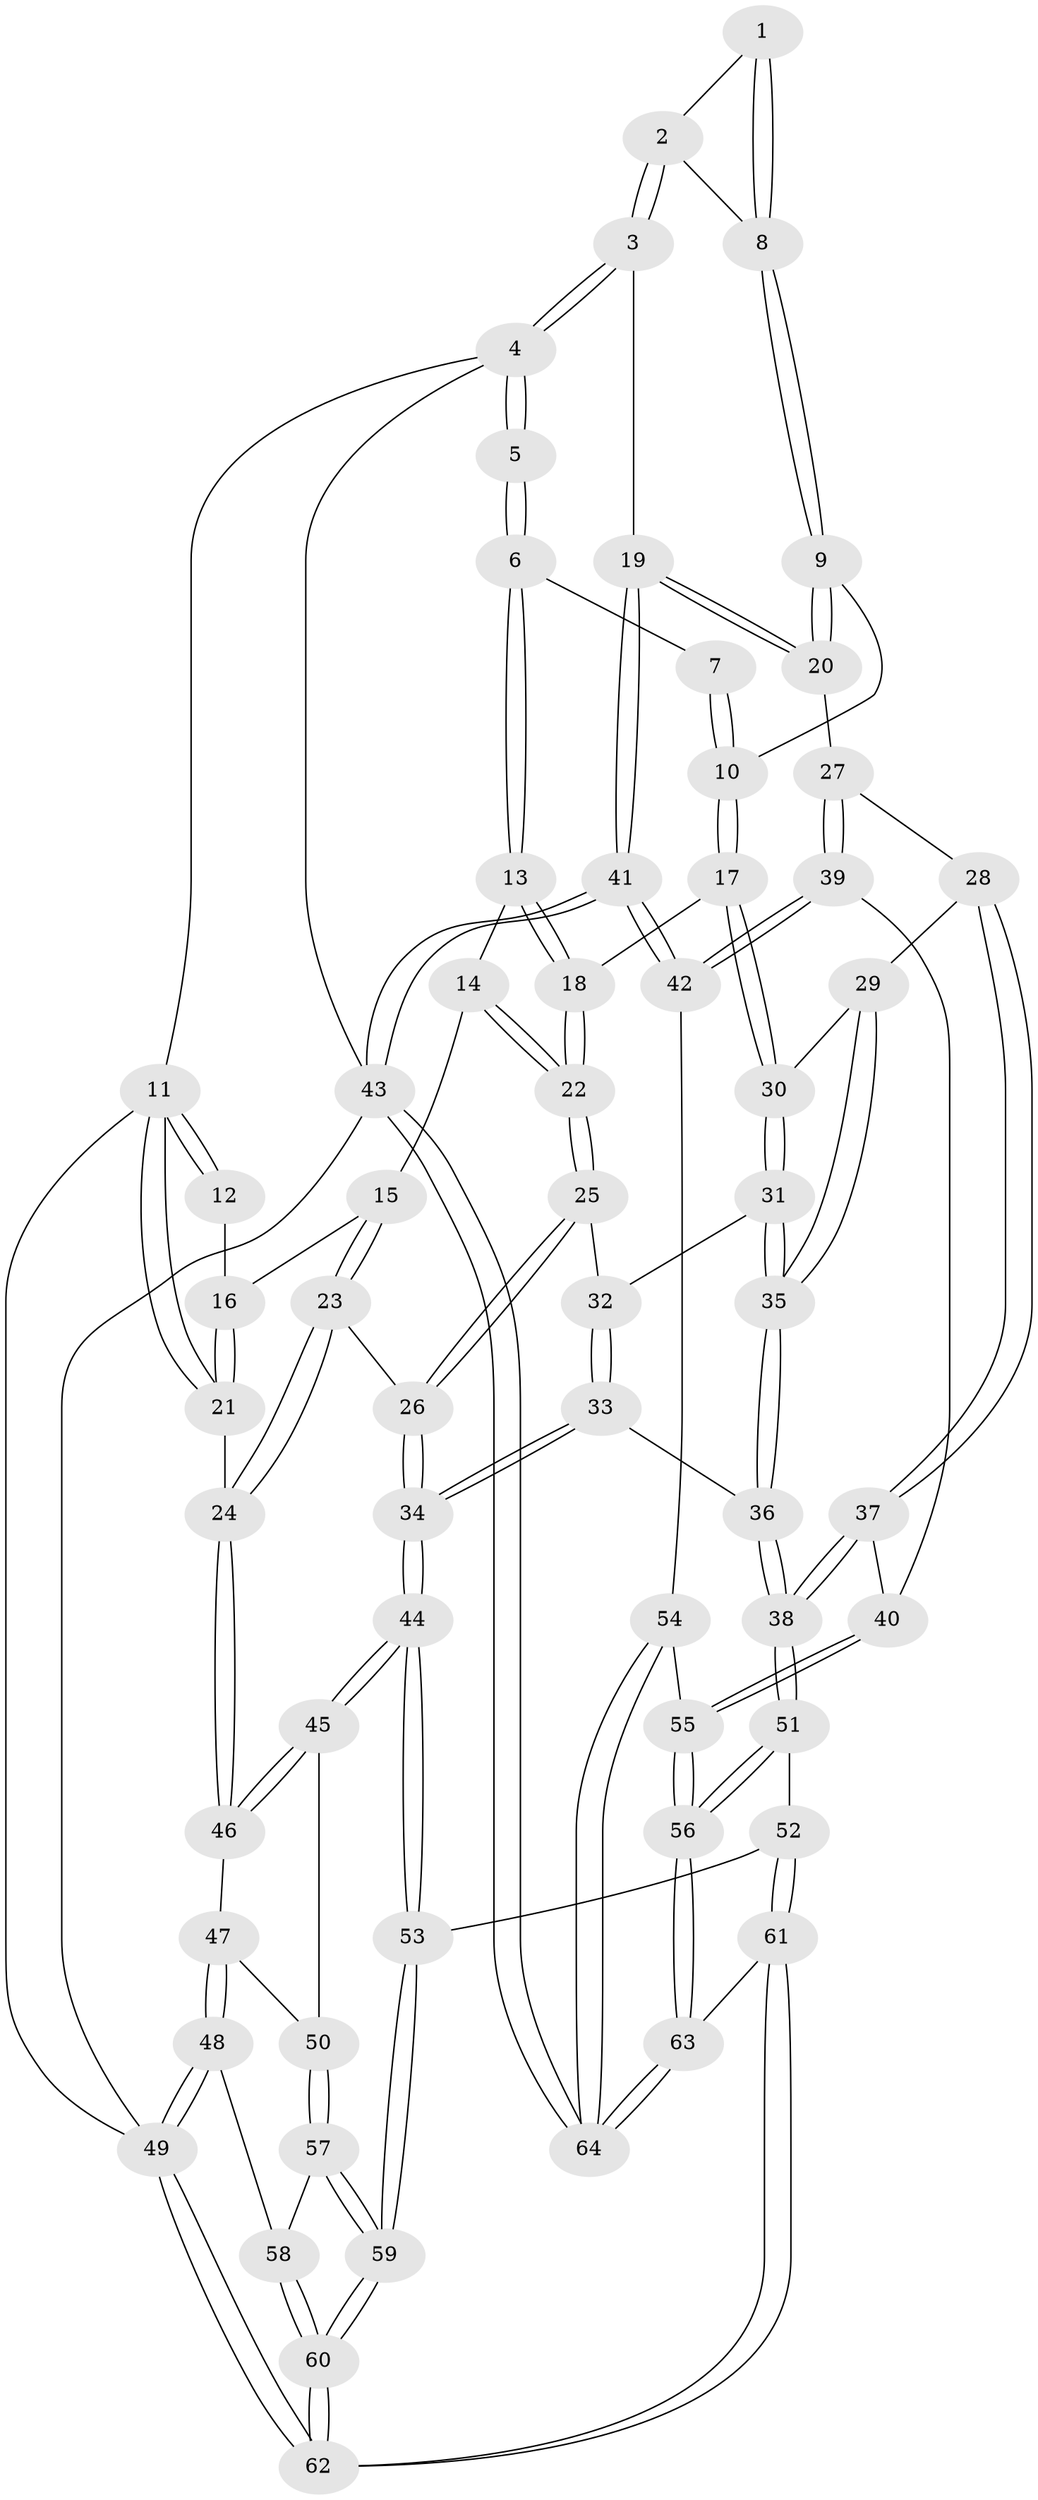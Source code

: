 // Generated by graph-tools (version 1.1) at 2025/01/03/09/25 05:01:19]
// undirected, 64 vertices, 157 edges
graph export_dot {
graph [start="1"]
  node [color=gray90,style=filled];
  1 [pos="+0.7228985254821981+0.06146621979497416"];
  2 [pos="+0.882491416344177+0.0976275357362314"];
  3 [pos="+1+0.10183402312723741"];
  4 [pos="+1+0"];
  5 [pos="+0.532024031681879+0"];
  6 [pos="+0.540008280848321+0"];
  7 [pos="+0.694270935700839+0.049287501257790564"];
  8 [pos="+0.7908741974543192+0.17912215535885048"];
  9 [pos="+0.784522064033723+0.21390234454280024"];
  10 [pos="+0.715480103976454+0.21611781371886904"];
  11 [pos="+0+0"];
  12 [pos="+0.29652725103968536+0"];
  13 [pos="+0.537951539906024+0"];
  14 [pos="+0.3503173625308507+0.18536390789507348"];
  15 [pos="+0.2346022822771338+0.11393777396625682"];
  16 [pos="+0.23014649528747833+0.04331967216956365"];
  17 [pos="+0.6742785530712285+0.268334391744929"];
  18 [pos="+0.5178223785551314+0.18110612371940984"];
  19 [pos="+1+0.2131325003735357"];
  20 [pos="+0.9525166254301757+0.3331590485997671"];
  21 [pos="+0+0.25703979784057923"];
  22 [pos="+0.45122611244364585+0.28000359686684545"];
  23 [pos="+0.1742574829069084+0.381996444660436"];
  24 [pos="+0+0.40631034374442543"];
  25 [pos="+0.44411735680707676+0.30162058613459813"];
  26 [pos="+0.21302794172063555+0.39969411666918236"];
  27 [pos="+0.9076934137486653+0.3707086960516717"];
  28 [pos="+0.8629887629603327+0.3812867374351931"];
  29 [pos="+0.7905668915901757+0.36894642714844234"];
  30 [pos="+0.6816108949231753+0.300074776340425"];
  31 [pos="+0.5746461018154472+0.41089111590665195"];
  32 [pos="+0.4980768390460774+0.36371340995082696"];
  33 [pos="+0.3826259146768795+0.6215073340538658"];
  34 [pos="+0.3454046425127092+0.6312116975193177"];
  35 [pos="+0.6088040710380968+0.4913204738349976"];
  36 [pos="+0.6152439328798696+0.6056849744627855"];
  37 [pos="+0.6805310297048958+0.6309147956475298"];
  38 [pos="+0.6490320592430951+0.6317980988469325"];
  39 [pos="+0.9089498029307076+0.6382845584341958"];
  40 [pos="+0.7782351367582061+0.663324996203248"];
  41 [pos="+1+0.7830780413470528"];
  42 [pos="+1+0.7739663118204001"];
  43 [pos="+1+1"];
  44 [pos="+0.3348412499220507+0.6567757413197567"];
  45 [pos="+0.2277872989951524+0.7050140291060651"];
  46 [pos="+0+0.4124902091569734"];
  47 [pos="+0+0.4567439226992931"];
  48 [pos="+0+0.7449652191626173"];
  49 [pos="+0+1"];
  50 [pos="+0.18869891113026402+0.7316393651839793"];
  51 [pos="+0.6084825094349052+0.8450701871456889"];
  52 [pos="+0.4078534568893263+0.8271014481798661"];
  53 [pos="+0.3793258142614471+0.8023468254480257"];
  54 [pos="+0.8576787371263741+0.8721330009735168"];
  55 [pos="+0.8268798989452882+0.8717703205382565"];
  56 [pos="+0.6739943794091346+0.9830634736886839"];
  57 [pos="+0.12930622033114914+0.7915688940055529"];
  58 [pos="+0.1113607078057789+0.8032013898669146"];
  59 [pos="+0.29201556427660796+0.8882705824786196"];
  60 [pos="+0.18709435782276745+1"];
  61 [pos="+0.44877022321177296+1"];
  62 [pos="+0.17984338698114058+1"];
  63 [pos="+0.6424481779381966+1"];
  64 [pos="+1+1"];
  1 -- 2;
  1 -- 8;
  1 -- 8;
  2 -- 3;
  2 -- 3;
  2 -- 8;
  3 -- 4;
  3 -- 4;
  3 -- 19;
  4 -- 5;
  4 -- 5;
  4 -- 11;
  4 -- 43;
  5 -- 6;
  5 -- 6;
  6 -- 7;
  6 -- 13;
  6 -- 13;
  7 -- 10;
  7 -- 10;
  8 -- 9;
  8 -- 9;
  9 -- 10;
  9 -- 20;
  9 -- 20;
  10 -- 17;
  10 -- 17;
  11 -- 12;
  11 -- 12;
  11 -- 21;
  11 -- 21;
  11 -- 49;
  12 -- 16;
  13 -- 14;
  13 -- 18;
  13 -- 18;
  14 -- 15;
  14 -- 22;
  14 -- 22;
  15 -- 16;
  15 -- 23;
  15 -- 23;
  16 -- 21;
  16 -- 21;
  17 -- 18;
  17 -- 30;
  17 -- 30;
  18 -- 22;
  18 -- 22;
  19 -- 20;
  19 -- 20;
  19 -- 41;
  19 -- 41;
  20 -- 27;
  21 -- 24;
  22 -- 25;
  22 -- 25;
  23 -- 24;
  23 -- 24;
  23 -- 26;
  24 -- 46;
  24 -- 46;
  25 -- 26;
  25 -- 26;
  25 -- 32;
  26 -- 34;
  26 -- 34;
  27 -- 28;
  27 -- 39;
  27 -- 39;
  28 -- 29;
  28 -- 37;
  28 -- 37;
  29 -- 30;
  29 -- 35;
  29 -- 35;
  30 -- 31;
  30 -- 31;
  31 -- 32;
  31 -- 35;
  31 -- 35;
  32 -- 33;
  32 -- 33;
  33 -- 34;
  33 -- 34;
  33 -- 36;
  34 -- 44;
  34 -- 44;
  35 -- 36;
  35 -- 36;
  36 -- 38;
  36 -- 38;
  37 -- 38;
  37 -- 38;
  37 -- 40;
  38 -- 51;
  38 -- 51;
  39 -- 40;
  39 -- 42;
  39 -- 42;
  40 -- 55;
  40 -- 55;
  41 -- 42;
  41 -- 42;
  41 -- 43;
  41 -- 43;
  42 -- 54;
  43 -- 64;
  43 -- 64;
  43 -- 49;
  44 -- 45;
  44 -- 45;
  44 -- 53;
  44 -- 53;
  45 -- 46;
  45 -- 46;
  45 -- 50;
  46 -- 47;
  47 -- 48;
  47 -- 48;
  47 -- 50;
  48 -- 49;
  48 -- 49;
  48 -- 58;
  49 -- 62;
  49 -- 62;
  50 -- 57;
  50 -- 57;
  51 -- 52;
  51 -- 56;
  51 -- 56;
  52 -- 53;
  52 -- 61;
  52 -- 61;
  53 -- 59;
  53 -- 59;
  54 -- 55;
  54 -- 64;
  54 -- 64;
  55 -- 56;
  55 -- 56;
  56 -- 63;
  56 -- 63;
  57 -- 58;
  57 -- 59;
  57 -- 59;
  58 -- 60;
  58 -- 60;
  59 -- 60;
  59 -- 60;
  60 -- 62;
  60 -- 62;
  61 -- 62;
  61 -- 62;
  61 -- 63;
  63 -- 64;
  63 -- 64;
}
